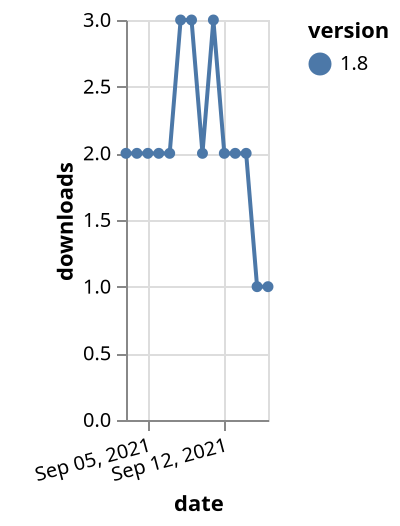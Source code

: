 {"$schema": "https://vega.github.io/schema/vega-lite/v5.json", "description": "A simple bar chart with embedded data.", "data": {"values": [{"date": "2021-09-03", "total": 2961, "delta": 2, "version": "1.8"}, {"date": "2021-09-04", "total": 2963, "delta": 2, "version": "1.8"}, {"date": "2021-09-05", "total": 2965, "delta": 2, "version": "1.8"}, {"date": "2021-09-06", "total": 2967, "delta": 2, "version": "1.8"}, {"date": "2021-09-07", "total": 2969, "delta": 2, "version": "1.8"}, {"date": "2021-09-08", "total": 2972, "delta": 3, "version": "1.8"}, {"date": "2021-09-09", "total": 2975, "delta": 3, "version": "1.8"}, {"date": "2021-09-10", "total": 2977, "delta": 2, "version": "1.8"}, {"date": "2021-09-11", "total": 2980, "delta": 3, "version": "1.8"}, {"date": "2021-09-12", "total": 2982, "delta": 2, "version": "1.8"}, {"date": "2021-09-13", "total": 2984, "delta": 2, "version": "1.8"}, {"date": "2021-09-14", "total": 2986, "delta": 2, "version": "1.8"}, {"date": "2021-09-15", "total": 2987, "delta": 1, "version": "1.8"}, {"date": "2021-09-16", "total": 2988, "delta": 1, "version": "1.8"}]}, "width": "container", "mark": {"type": "line", "point": {"filled": true}}, "encoding": {"x": {"field": "date", "type": "temporal", "timeUnit": "yearmonthdate", "title": "date", "axis": {"labelAngle": -15}}, "y": {"field": "delta", "type": "quantitative", "title": "downloads"}, "color": {"field": "version", "type": "nominal"}, "tooltip": {"field": "delta"}}}